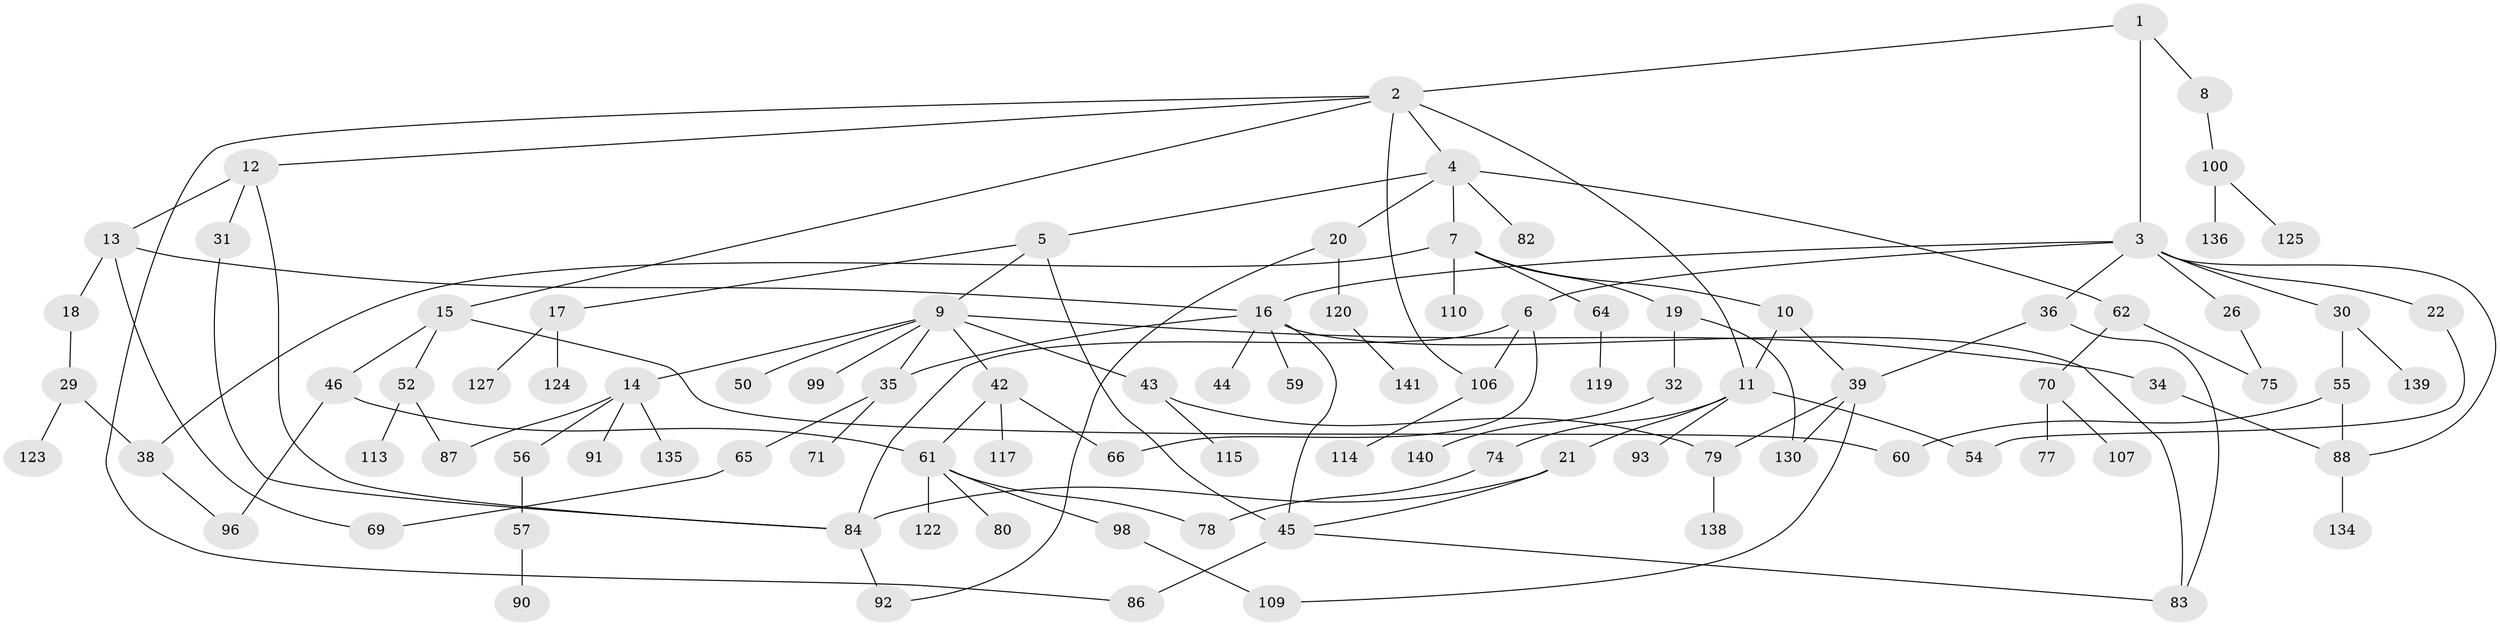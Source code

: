// Generated by graph-tools (version 1.1) at 2025/23/03/03/25 07:23:32]
// undirected, 96 vertices, 124 edges
graph export_dot {
graph [start="1"]
  node [color=gray90,style=filled];
  1 [super="+103"];
  2 [super="+49"];
  3 [super="+108"];
  4 [super="+41"];
  5;
  6;
  7 [super="+27"];
  8 [super="+67"];
  9 [super="+28"];
  10 [super="+72"];
  11 [super="+25"];
  12 [super="+24"];
  13 [super="+33"];
  14 [super="+68"];
  15;
  16 [super="+23"];
  17 [super="+40"];
  18;
  19 [super="+37"];
  20 [super="+118"];
  21 [super="+112"];
  22;
  26 [super="+53"];
  29 [super="+132"];
  30;
  31;
  32 [super="+97"];
  34;
  35 [super="+48"];
  36;
  38 [super="+63"];
  39 [super="+47"];
  42 [super="+101"];
  43 [super="+58"];
  44 [super="+51"];
  45 [super="+131"];
  46;
  50 [super="+76"];
  52 [super="+73"];
  54;
  55 [super="+89"];
  56;
  57;
  59;
  60;
  61 [super="+121"];
  62;
  64 [super="+105"];
  65;
  66 [super="+85"];
  69 [super="+111"];
  70 [super="+102"];
  71;
  74;
  75;
  77 [super="+95"];
  78;
  79 [super="+81"];
  80 [super="+129"];
  82;
  83 [super="+126"];
  84 [super="+104"];
  86;
  87;
  88 [super="+94"];
  90;
  91;
  92;
  93;
  96;
  98;
  99;
  100 [super="+116"];
  106;
  107 [super="+128"];
  109;
  110;
  113;
  114;
  115;
  117;
  119;
  120 [super="+137"];
  122;
  123;
  124 [super="+133"];
  125;
  127;
  130;
  134;
  135;
  136;
  138;
  139;
  140;
  141;
  1 -- 2;
  1 -- 3;
  1 -- 8;
  2 -- 4;
  2 -- 11;
  2 -- 12;
  2 -- 15;
  2 -- 106;
  2 -- 86;
  3 -- 6;
  3 -- 22;
  3 -- 26;
  3 -- 30;
  3 -- 36;
  3 -- 88;
  3 -- 16;
  4 -- 5;
  4 -- 7;
  4 -- 20;
  4 -- 62;
  4 -- 82;
  5 -- 9;
  5 -- 17;
  5 -- 45;
  6 -- 106;
  6 -- 84;
  6 -- 66;
  7 -- 10;
  7 -- 19;
  7 -- 38;
  7 -- 64;
  7 -- 110;
  8 -- 100;
  9 -- 14;
  9 -- 50;
  9 -- 34;
  9 -- 99;
  9 -- 42;
  9 -- 43;
  9 -- 35;
  10 -- 11;
  10 -- 39;
  11 -- 21;
  11 -- 74;
  11 -- 93;
  11 -- 54;
  12 -- 13;
  12 -- 31;
  12 -- 84;
  13 -- 16;
  13 -- 18;
  13 -- 69;
  14 -- 56;
  14 -- 91;
  14 -- 135;
  14 -- 87;
  15 -- 46;
  15 -- 52;
  15 -- 60;
  16 -- 35;
  16 -- 44;
  16 -- 83;
  16 -- 59;
  16 -- 45;
  17 -- 124;
  17 -- 127;
  18 -- 29;
  19 -- 32;
  19 -- 130;
  20 -- 92;
  20 -- 120;
  21 -- 84;
  21 -- 45;
  22 -- 54;
  26 -- 75;
  29 -- 123;
  29 -- 38;
  30 -- 55;
  30 -- 139;
  31 -- 84;
  32 -- 140;
  34 -- 88;
  35 -- 65;
  35 -- 71;
  36 -- 39;
  36 -- 83;
  38 -- 96;
  39 -- 109;
  39 -- 130;
  39 -- 79;
  42 -- 66;
  42 -- 117;
  42 -- 61;
  43 -- 79;
  43 -- 115;
  45 -- 83;
  45 -- 86;
  46 -- 61;
  46 -- 96;
  52 -- 87;
  52 -- 113;
  55 -- 60;
  55 -- 88;
  56 -- 57;
  57 -- 90;
  61 -- 80;
  61 -- 98;
  61 -- 122;
  61 -- 78;
  62 -- 70;
  62 -- 75;
  64 -- 119;
  65 -- 69;
  70 -- 77;
  70 -- 107;
  74 -- 78;
  79 -- 138;
  84 -- 92;
  88 -- 134;
  98 -- 109;
  100 -- 136;
  100 -- 125;
  106 -- 114;
  120 -- 141;
}
